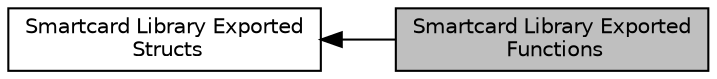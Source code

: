 digraph "Smartcard Library Exported Functions"
{
  edge [fontname="Helvetica",fontsize="10",labelfontname="Helvetica",labelfontsize="10"];
  node [fontname="Helvetica",fontsize="10",shape=box];
  rankdir=LR;
  Node1 [label="Smartcard Library Exported\l Functions",height=0.2,width=0.4,color="black", fillcolor="grey75", style="filled", fontcolor="black",tooltip=" "];
  Node2 [label="Smartcard Library Exported\l Structs",height=0.2,width=0.4,color="black", fillcolor="white", style="filled",URL="$d7/d66/group___n_a_n_o1_x2___s_c_l_i_b___e_x_p_o_r_t_e_d___s_t_r_u_c_t_s.html",tooltip=" "];
  Node2->Node1 [shape=plaintext, dir="back", style="solid"];
}
